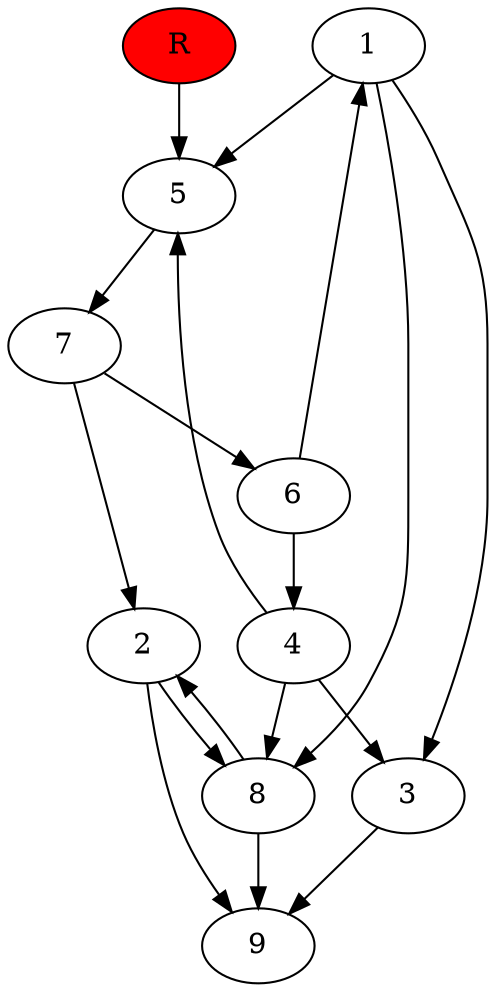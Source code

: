 digraph prb48202 {
	1
	2
	3
	4
	5
	6
	7
	8
	R [fillcolor="#ff0000" style=filled]
	1 -> 3
	1 -> 5
	1 -> 8
	2 -> 8
	2 -> 9
	3 -> 9
	4 -> 3
	4 -> 5
	4 -> 8
	5 -> 7
	6 -> 1
	6 -> 4
	7 -> 2
	7 -> 6
	8 -> 2
	8 -> 9
	R -> 5
}
